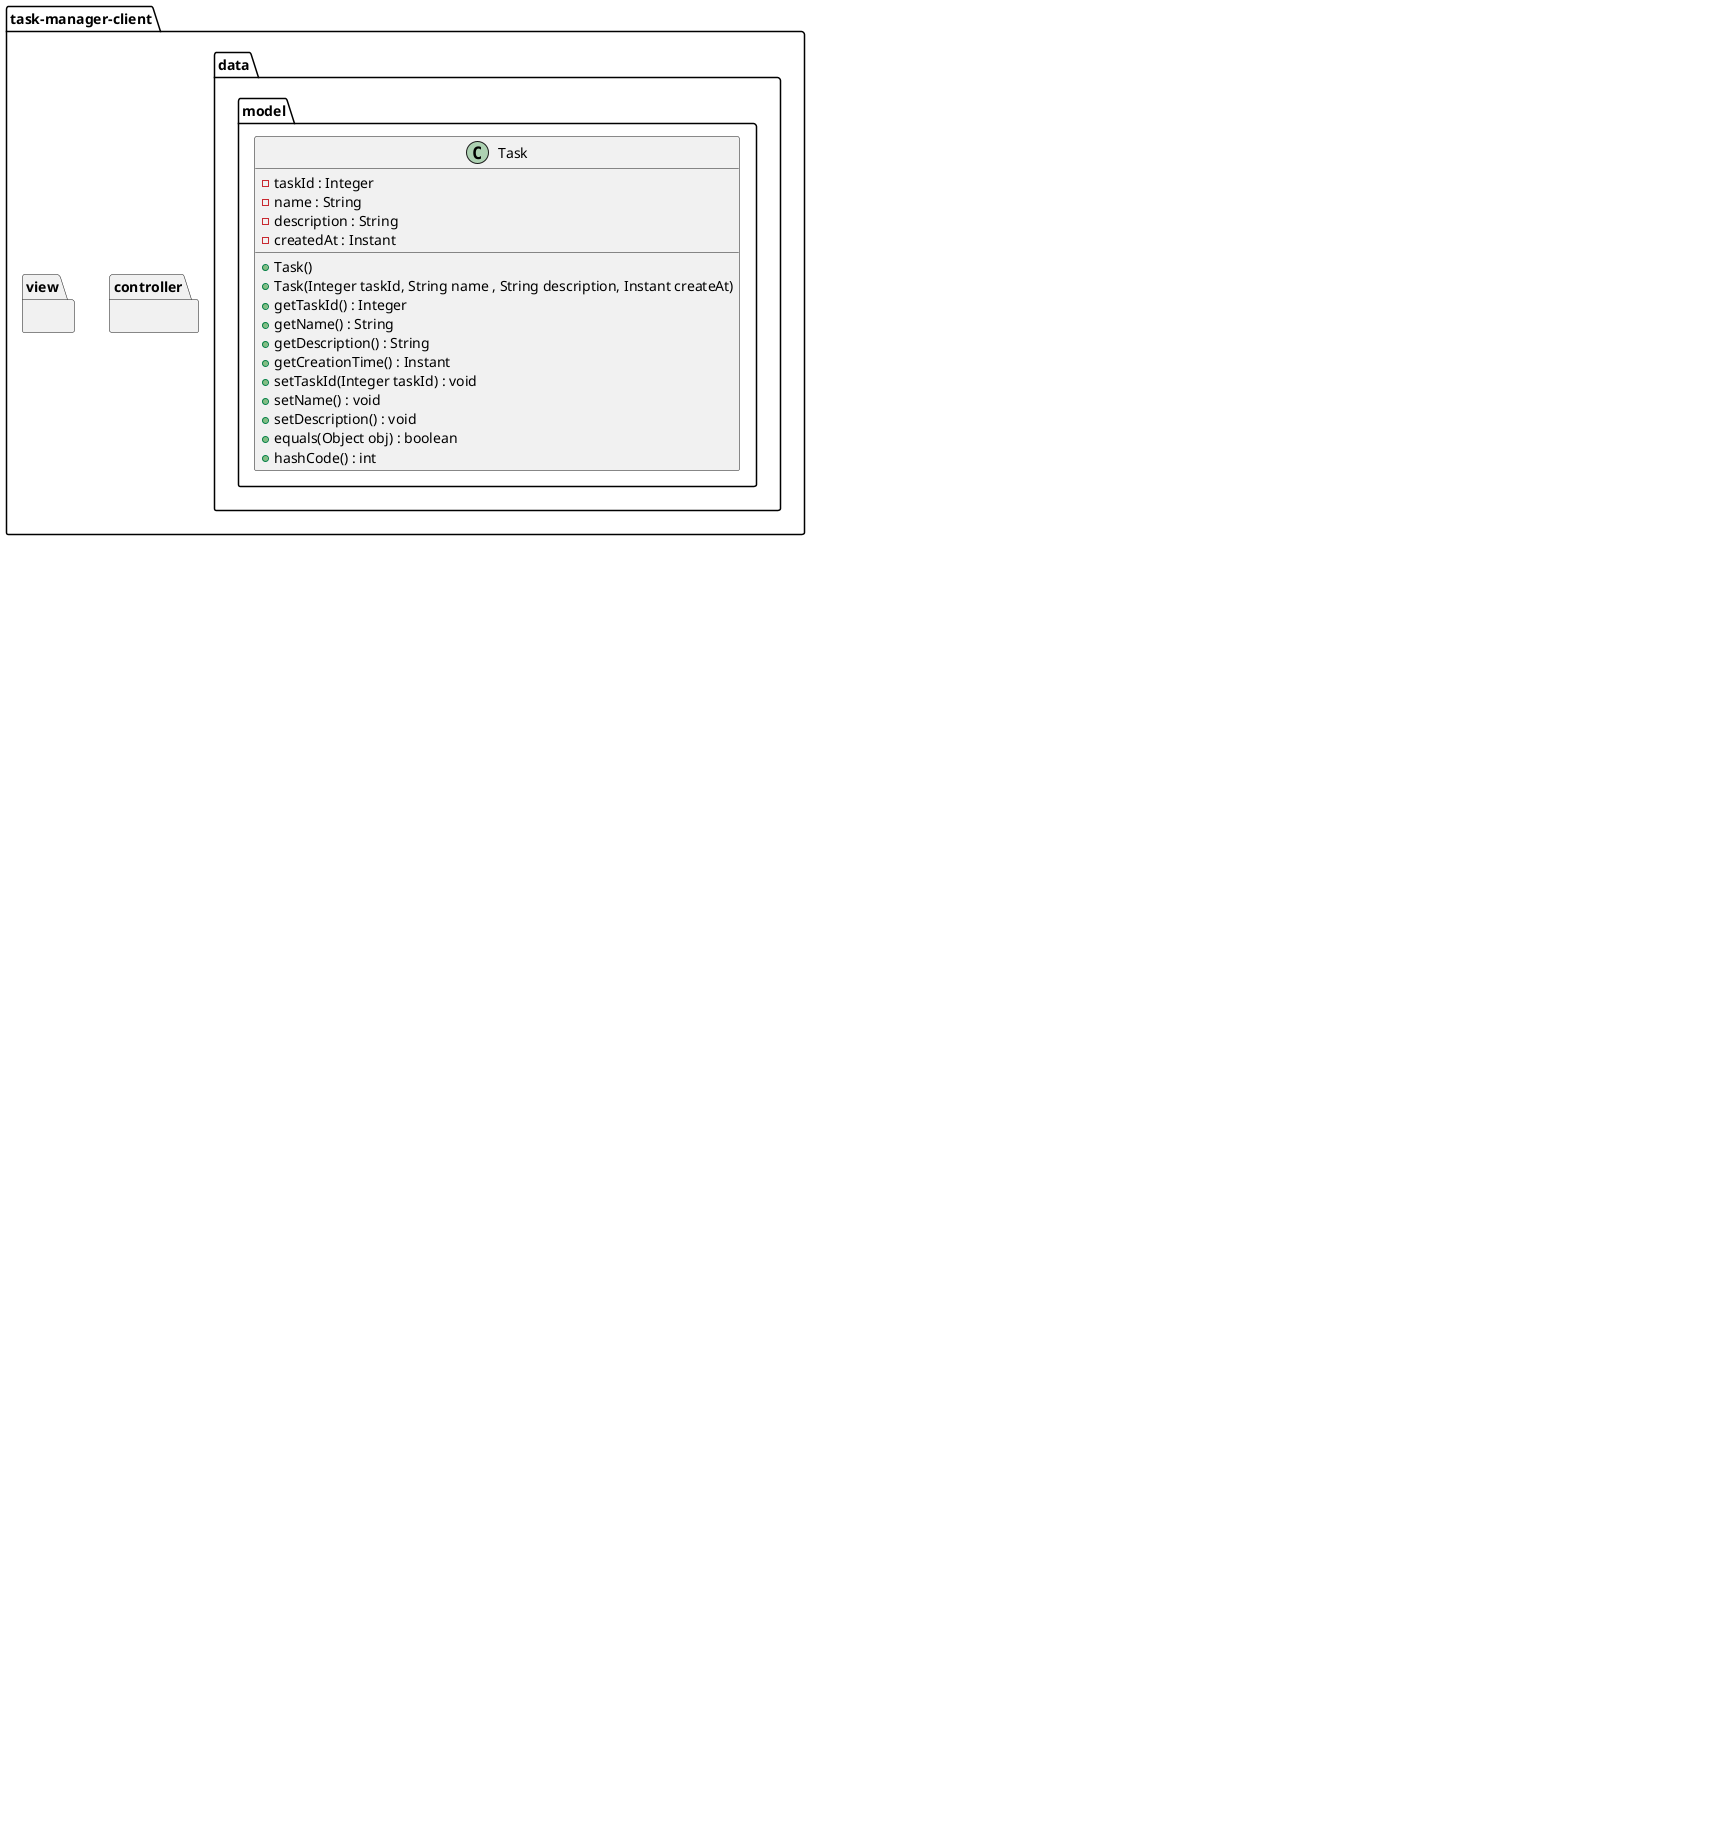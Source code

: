 @startuml
'https://plantuml.com/class-diagram

package task-manager-client {
    package data{
        package model {
            class Task {
                - taskId : Integer
                - name : String
                - description : String
                - createdAt : Instant

                + Task()
                + Task(Integer taskId, String name , String description, Instant createAt)
                + getTaskId() : Integer
                + getName() : String
                + getDescription() : String
                + getCreationTime() : Instant
                + setTaskId(Integer taskId) : void
                + setName() : void
                + setDescription() : void
                + equals(Object obj) : boolean
                + hashCode() : int
            }
        }

    }

    package controller {
    }

    package view {
    }
}

'---------------------------------

package java.sql {

    class DriverManager {
      +registerDriver(driver: Driver): void
      +deregisterDriver(driver: Driver): void
      +getConnection(url: String, info: Properties): Connection
      +getConnection(url: String, user: String, password: String): Connection
      +getDriver(url: String): Driver
      +getDrivers(): Enumeration<Driver>
      +setLogWriter(out: PrintWriter): void
      +getLogWriter(): PrintWriter
      +setLoginTimeout(seconds: int): void
      +getLoginTimeout(): int
    }



    abstract class Statement {
      +execute(sql: String): boolean
      +executeQuery(sql: String): ResultSet
      +executeUpdate(sql: String): int
      +getConnection(): Connection
      +getFetchSize(): int
      +setFetchSize(fetchSize: int): void
      +getMaxRows(): int
      +setMaxRows(maxRows: int): void
      +getQueryTimeout(): int
      +setQueryTimeout(queryTimeout: int): void
      +close(): void
    }

    class ResultSet {
      +next(): boolean
      +getInt(columnIndex: int): int
      +getString(columnIndex: int): String
      +getBoolean(columnIndex: int): boolean
      +getDate(columnIndex: int): Date
      +getTime(columnIndex: int): Time
      +getTimestamp(columnIndex: int): Timestamp
      +getFloat(columnIndex: int): float
      +getDouble(columnIndex: int): double
      +getObject(columnIndex: int): Object
      +close(): void
    }

    class PreparedStatement {
        +setBoolean(parameterIndex: int, x: boolean): void
        +setByte(parameterIndex: int, x: byte): void
        +setShort(parameterIndex: int, x: short): void
        +setInt(parameterIndex: int, x: int): void
        +setLong(parameterIndex: int, x: long): void
        +setFloat(parameterIndex: int, x: float): void
        +setDouble(parameterIndex: int, x: double): void
        +setBigDecimal(parameterIndex: int, x: BigDecimal): void
        +setString(parameterIndex: int, x: String): void
        +setBytes(parameterIndex: int, x: byte[]): void
        +setDate(parameterIndex: int, x: Date): void
        +setTime(parameterIndex: int, x: Time): void
        +setTimestamp(parameterIndex: int, x: Timestamp): void
        +setNull(parameterIndex: int, sqlType: int): void
        '+setNull(parameterIndex: int, sqlType: int, typeName: String): void
        +setObject(parameterIndex: int, x: Object): void
        '+setObject(parameterIndex: int, x: Object, targetSqlType: int): void
        '+setObject(parameterIndex: int, x: Object, targetSqlType: int, scaleOrLength: int): void
        +setDate(parameterIndex: int, x: Date, cal: Calendar): void
        +setTime(parameterIndex: int, x: Time, cal: Calendar): void
        +setTimestamp(parameterIndex: int, x: Timestamp, cal: Calendar): void
        '+setAsciiStream(parameterIndex: int, x: InputStream, length: int): void
        '+setBinaryStream(parameterIndex: int, x: InputStream, length: int): void
        '+setCharacterStream(parameterIndex: int, reader: Reader, length: int): void
        '+setObject(parameterIndex: int, x: Object, targetSqlType: SQLType): void
        '+setObject(parameterIndex: int, x: Object, targetSqlType: SQLType, scaleOrLength: Int): void
        '+setNull(parameterIndex: Int, sqlType: SQLType?): Unit
        '+setNClob(parameterIndex: Int, value: NClob?): Unit
        '+setClob(parameterIndex: Int, reader: Reader?, length: Long): Unit
        '+setBlob(parameterIndex: Int, inputStream: InputStream?, length: Long): Unit
        '+setNClob(parameterIndex: Int, reader: Reader?, length: Long): Unit
        '+setSQLXML(parameterIndex: Int, xmlObject: SQLXML?): Unit
        '+setArray(parameterIndex: Int, array: java.sql.Array?): Unit
        '+setRowId(parameterIndex: Int, rowId: RowId?): Unit
        '+setRef(parameterIndex: Int, ref: Ref?): Unit
    }

    class Connection {
      +createStatement(): Statement
      +prepareStatement(sql: String): PreparedStatement
      '+prepareStatement(sql: String, resultSetType: int, resultSetConcurrency: int): PreparedStatement
      '+prepareStatement(sql: String, resultSetType: int, resultSetConcurrency: int, resultSetHoldability: int): PreparedStatement
      +prepareCall(sql: String): CallableStatement
      '+prepareCall(sql: String, resultSetType: int, resultSetConcurrency: int): CallableStatement
      '+prepareCall(sql: String, resultSetType: int, resultSetConcurrency: int, resultSetHoldability: int): CallableStatement
      +nativeSQL(sql: String): String
      +setAutoCommit(autoCommit: boolean): void
      +getAutoCommit(): boolean
      +commit(): void
      +rollback(): void
      +close(): void
      +isClosed(): boolean
      +getMetaData(): DatabaseMetaData
      +getCatalog(): String
      +setCatalog(catalog: String): void
      +getTransactionIsolation(): int
      +setTransactionIsolation(level: int): void
      +getTypeMap(): Map<String, Class<?>>
      +setTypeMap(map: Map<String, Class<?>>): void
      +getHoldability(): int
      +setHoldability(holdability: int): void
    }



    DriverManager ..> Connection : creates
    Connection ..> PreparedStatement : creates
    Connection ..> Statement : creates
    Statement <|-- PreparedStatement
    Statement ..> ResultSet : creates
}

hide java

@enduml